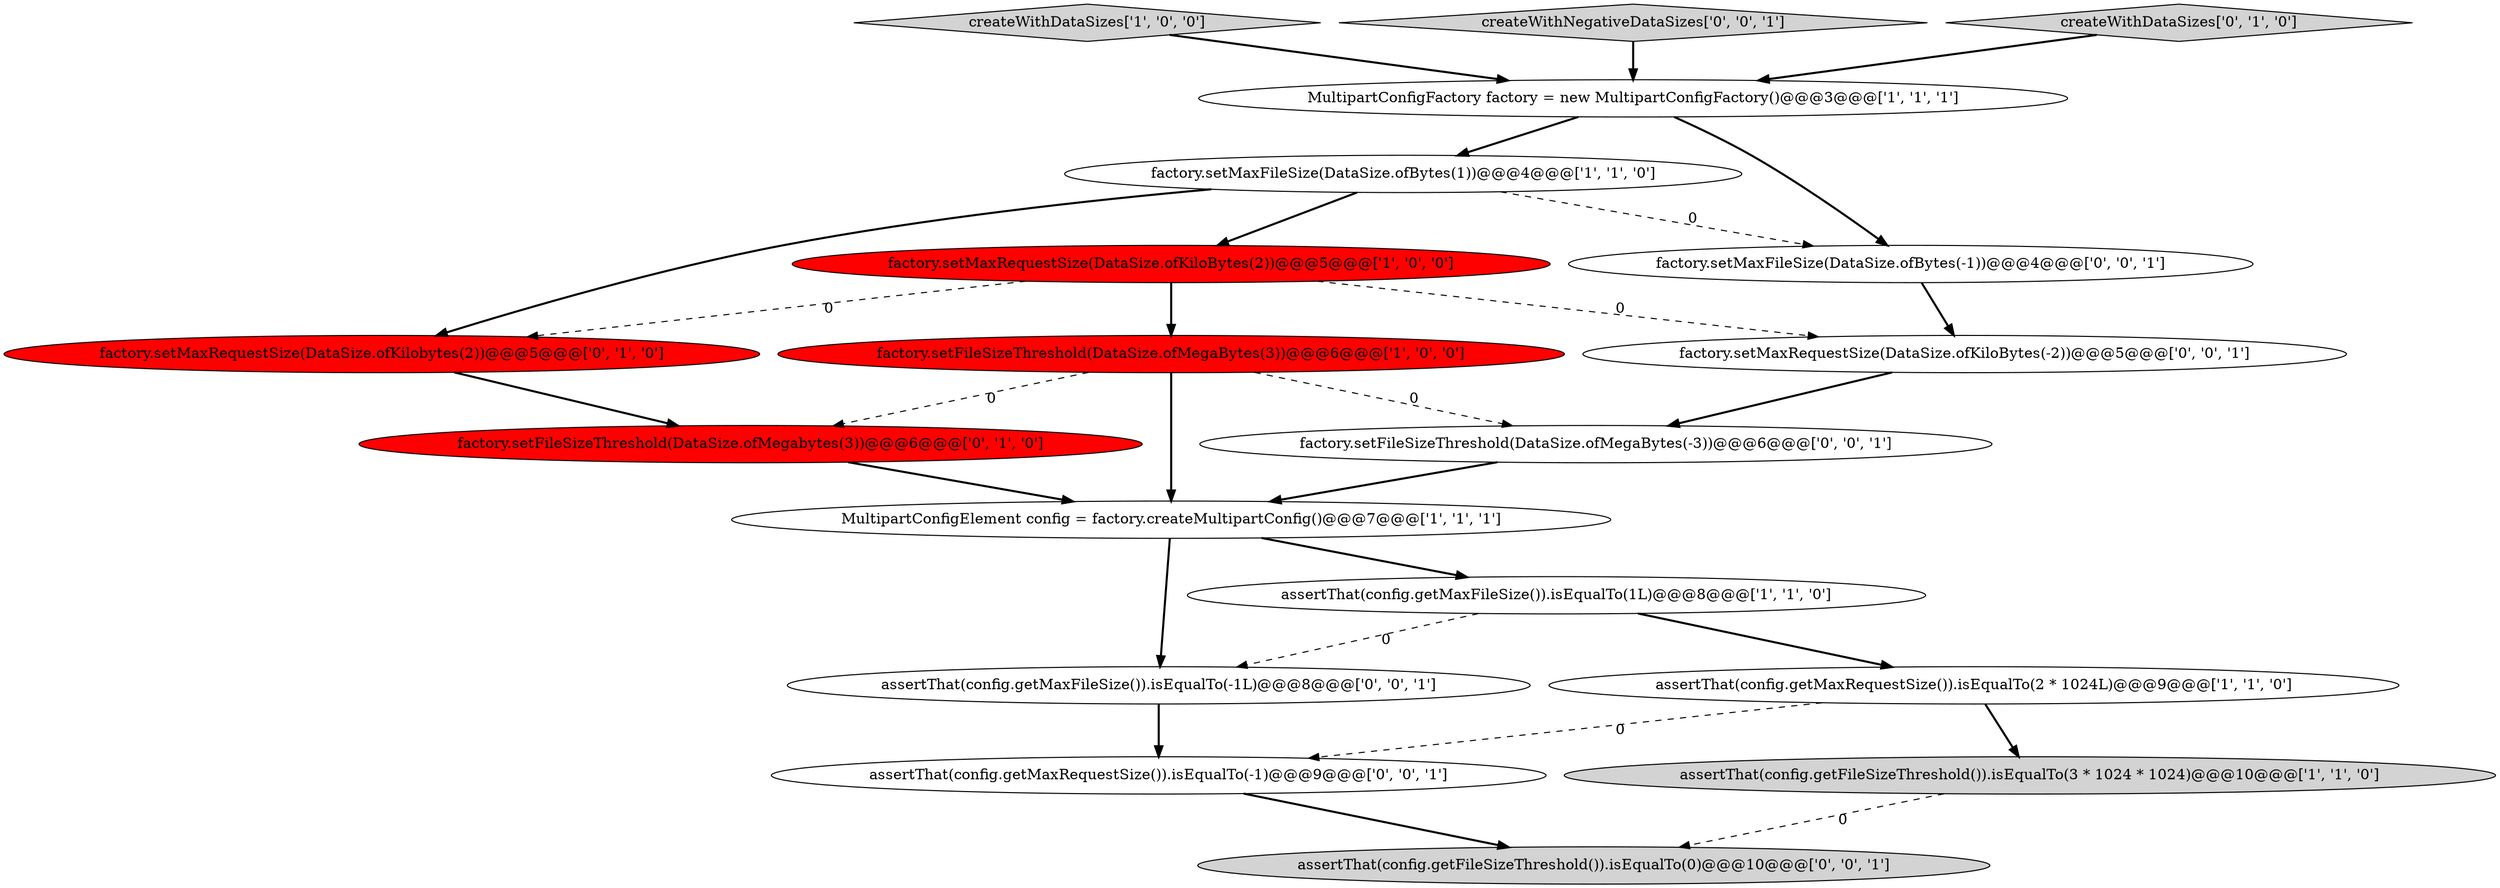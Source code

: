 digraph {
1 [style = filled, label = "createWithDataSizes['1', '0', '0']", fillcolor = lightgray, shape = diamond image = "AAA0AAABBB1BBB"];
7 [style = filled, label = "assertThat(config.getMaxRequestSize()).isEqualTo(2 * 1024L)@@@9@@@['1', '1', '0']", fillcolor = white, shape = ellipse image = "AAA0AAABBB1BBB"];
9 [style = filled, label = "factory.setFileSizeThreshold(DataSize.ofMegabytes(3))@@@6@@@['0', '1', '0']", fillcolor = red, shape = ellipse image = "AAA1AAABBB2BBB"];
10 [style = filled, label = "factory.setMaxRequestSize(DataSize.ofKilobytes(2))@@@5@@@['0', '1', '0']", fillcolor = red, shape = ellipse image = "AAA1AAABBB2BBB"];
12 [style = filled, label = "assertThat(config.getMaxFileSize()).isEqualTo(-1L)@@@8@@@['0', '0', '1']", fillcolor = white, shape = ellipse image = "AAA0AAABBB3BBB"];
5 [style = filled, label = "factory.setMaxFileSize(DataSize.ofBytes(1))@@@4@@@['1', '1', '0']", fillcolor = white, shape = ellipse image = "AAA0AAABBB1BBB"];
0 [style = filled, label = "factory.setFileSizeThreshold(DataSize.ofMegaBytes(3))@@@6@@@['1', '0', '0']", fillcolor = red, shape = ellipse image = "AAA1AAABBB1BBB"];
15 [style = filled, label = "assertThat(config.getMaxRequestSize()).isEqualTo(-1)@@@9@@@['0', '0', '1']", fillcolor = white, shape = ellipse image = "AAA0AAABBB3BBB"];
16 [style = filled, label = "factory.setMaxRequestSize(DataSize.ofKiloBytes(-2))@@@5@@@['0', '0', '1']", fillcolor = white, shape = ellipse image = "AAA0AAABBB3BBB"];
3 [style = filled, label = "factory.setMaxRequestSize(DataSize.ofKiloBytes(2))@@@5@@@['1', '0', '0']", fillcolor = red, shape = ellipse image = "AAA1AAABBB1BBB"];
17 [style = filled, label = "assertThat(config.getFileSizeThreshold()).isEqualTo(0)@@@10@@@['0', '0', '1']", fillcolor = lightgray, shape = ellipse image = "AAA0AAABBB3BBB"];
13 [style = filled, label = "createWithNegativeDataSizes['0', '0', '1']", fillcolor = lightgray, shape = diamond image = "AAA0AAABBB3BBB"];
11 [style = filled, label = "createWithDataSizes['0', '1', '0']", fillcolor = lightgray, shape = diamond image = "AAA0AAABBB2BBB"];
6 [style = filled, label = "MultipartConfigElement config = factory.createMultipartConfig()@@@7@@@['1', '1', '1']", fillcolor = white, shape = ellipse image = "AAA0AAABBB1BBB"];
8 [style = filled, label = "assertThat(config.getFileSizeThreshold()).isEqualTo(3 * 1024 * 1024)@@@10@@@['1', '1', '0']", fillcolor = lightgray, shape = ellipse image = "AAA0AAABBB1BBB"];
14 [style = filled, label = "factory.setMaxFileSize(DataSize.ofBytes(-1))@@@4@@@['0', '0', '1']", fillcolor = white, shape = ellipse image = "AAA0AAABBB3BBB"];
2 [style = filled, label = "MultipartConfigFactory factory = new MultipartConfigFactory()@@@3@@@['1', '1', '1']", fillcolor = white, shape = ellipse image = "AAA0AAABBB1BBB"];
4 [style = filled, label = "assertThat(config.getMaxFileSize()).isEqualTo(1L)@@@8@@@['1', '1', '0']", fillcolor = white, shape = ellipse image = "AAA0AAABBB1BBB"];
18 [style = filled, label = "factory.setFileSizeThreshold(DataSize.ofMegaBytes(-3))@@@6@@@['0', '0', '1']", fillcolor = white, shape = ellipse image = "AAA0AAABBB3BBB"];
5->3 [style = bold, label=""];
14->16 [style = bold, label=""];
5->10 [style = bold, label=""];
16->18 [style = bold, label=""];
5->14 [style = dashed, label="0"];
0->6 [style = bold, label=""];
12->15 [style = bold, label=""];
7->8 [style = bold, label=""];
11->2 [style = bold, label=""];
4->7 [style = bold, label=""];
3->0 [style = bold, label=""];
9->6 [style = bold, label=""];
4->12 [style = dashed, label="0"];
6->4 [style = bold, label=""];
15->17 [style = bold, label=""];
18->6 [style = bold, label=""];
2->14 [style = bold, label=""];
7->15 [style = dashed, label="0"];
0->18 [style = dashed, label="0"];
8->17 [style = dashed, label="0"];
1->2 [style = bold, label=""];
10->9 [style = bold, label=""];
3->10 [style = dashed, label="0"];
0->9 [style = dashed, label="0"];
3->16 [style = dashed, label="0"];
2->5 [style = bold, label=""];
13->2 [style = bold, label=""];
6->12 [style = bold, label=""];
}
